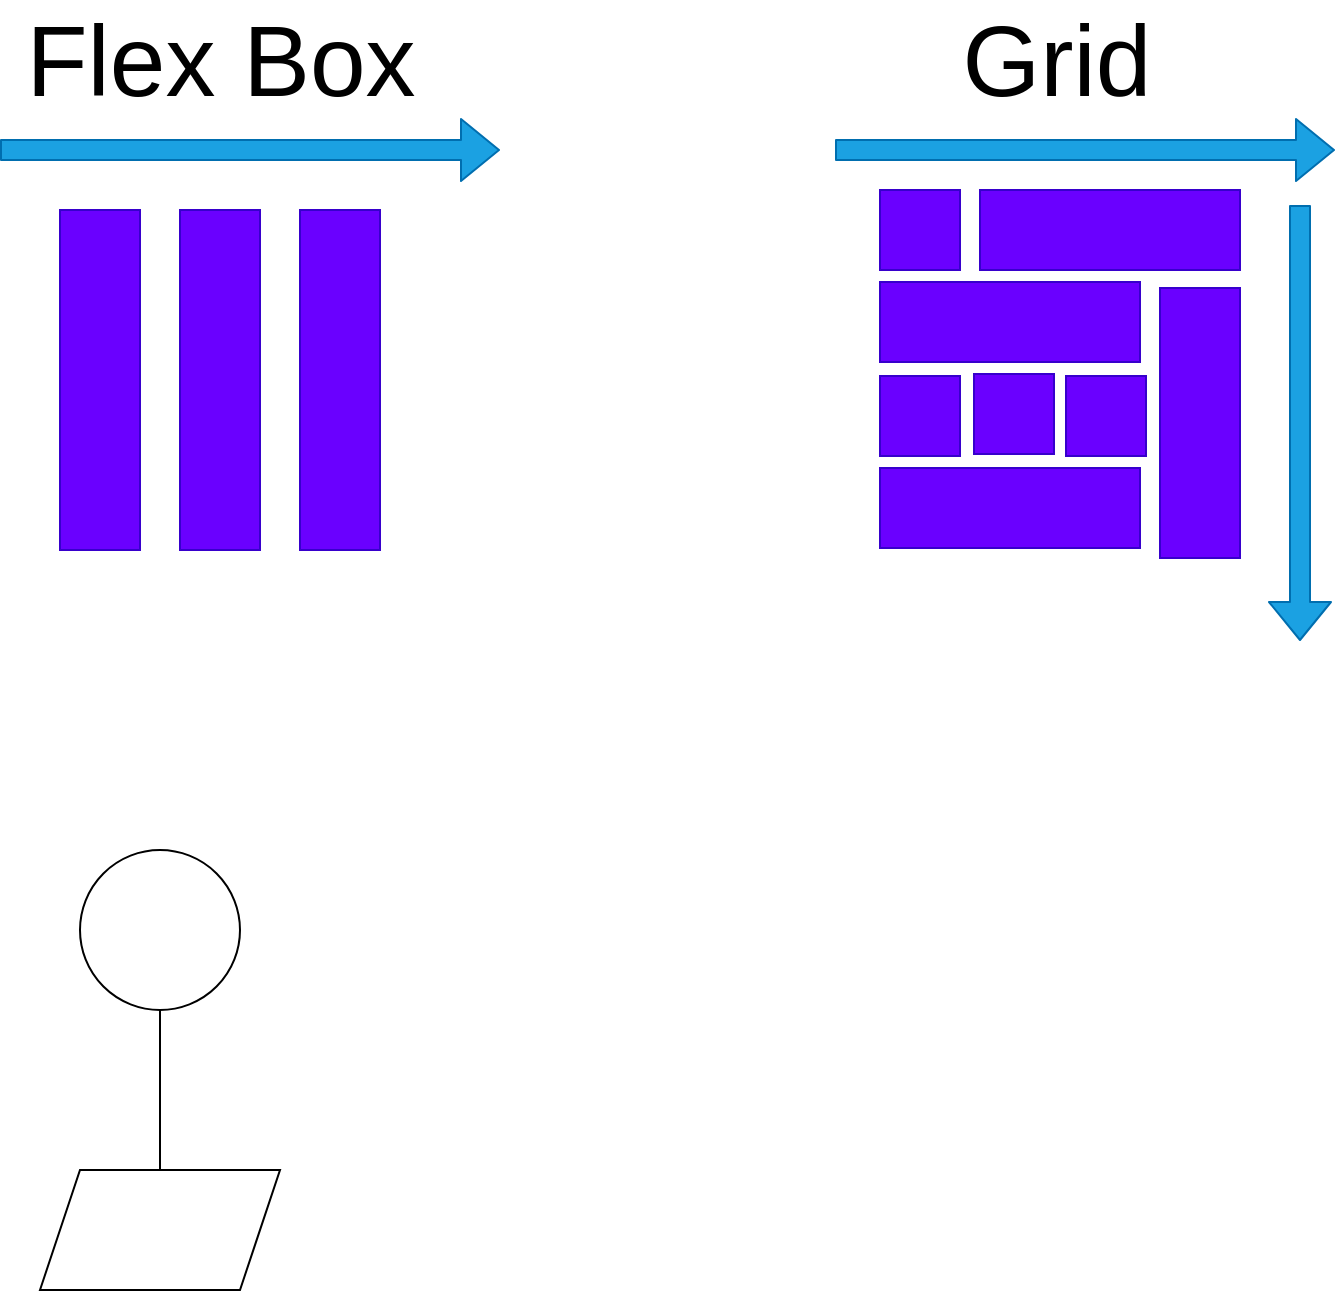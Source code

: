 <mxfile>
    <diagram id="3LlmiEPJYEcke78_NyM4" name="Page-1">
        <mxGraphModel dx="839" dy="750" grid="1" gridSize="10" guides="1" tooltips="1" connect="1" arrows="1" fold="1" page="1" pageScale="1" pageWidth="850" pageHeight="1100" math="0" shadow="0">
            <root>
                <mxCell id="0"/>
                <mxCell id="1" parent="0"/>
                <mxCell id="2" value="" style="whiteSpace=wrap;html=1;fillColor=#6a00ff;strokeColor=#3700CC;fontColor=#ffffff;" parent="1" vertex="1">
                    <mxGeometry x="90" y="340" width="40" height="170" as="geometry"/>
                </mxCell>
                <mxCell id="3" value="" style="whiteSpace=wrap;html=1;fillColor=#6a00ff;strokeColor=#3700CC;fontColor=#ffffff;" parent="1" vertex="1">
                    <mxGeometry x="150" y="340" width="40" height="170" as="geometry"/>
                </mxCell>
                <mxCell id="4" value="" style="whiteSpace=wrap;html=1;fillColor=#6a00ff;strokeColor=#3700CC;fontColor=#ffffff;" parent="1" vertex="1">
                    <mxGeometry x="210" y="340" width="40" height="170" as="geometry"/>
                </mxCell>
                <mxCell id="5" value="" style="shape=flexArrow;endArrow=classic;html=1;fillColor=#1ba1e2;strokeColor=#006EAF;" parent="1" edge="1">
                    <mxGeometry width="50" height="50" relative="1" as="geometry">
                        <mxPoint x="60" y="310" as="sourcePoint"/>
                        <mxPoint x="310" y="310" as="targetPoint"/>
                    </mxGeometry>
                </mxCell>
                <mxCell id="6" value="&lt;font style=&quot;font-size: 50px&quot;&gt;Flex Box&lt;/font&gt;" style="text;html=1;resizable=0;autosize=1;align=center;verticalAlign=middle;points=[];fillColor=none;strokeColor=none;rounded=0;" parent="1" vertex="1">
                    <mxGeometry x="65" y="250" width="210" height="30" as="geometry"/>
                </mxCell>
                <mxCell id="7" value="" style="whiteSpace=wrap;html=1;fillColor=#6a00ff;strokeColor=#3700CC;fontColor=#ffffff;" parent="1" vertex="1">
                    <mxGeometry x="500" y="330" width="40" height="40" as="geometry"/>
                </mxCell>
                <mxCell id="8" value="" style="whiteSpace=wrap;html=1;fillColor=#6a00ff;strokeColor=#3700CC;fontColor=#ffffff;" parent="1" vertex="1">
                    <mxGeometry x="550" y="330" width="130" height="40" as="geometry"/>
                </mxCell>
                <mxCell id="10" value="" style="whiteSpace=wrap;html=1;fillColor=#6a00ff;strokeColor=#3700CC;fontColor=#ffffff;rotation=90;" parent="1" vertex="1">
                    <mxGeometry x="592.5" y="426.5" width="135" height="40" as="geometry"/>
                </mxCell>
                <mxCell id="11" value="" style="whiteSpace=wrap;html=1;fillColor=#6a00ff;strokeColor=#3700CC;fontColor=#ffffff;" parent="1" vertex="1">
                    <mxGeometry x="500" y="376" width="130" height="40" as="geometry"/>
                </mxCell>
                <mxCell id="12" value="" style="whiteSpace=wrap;html=1;fillColor=#6a00ff;strokeColor=#3700CC;fontColor=#ffffff;" parent="1" vertex="1">
                    <mxGeometry x="547" y="422" width="40" height="40" as="geometry"/>
                </mxCell>
                <mxCell id="13" value="" style="whiteSpace=wrap;html=1;fillColor=#6a00ff;strokeColor=#3700CC;fontColor=#ffffff;" parent="1" vertex="1">
                    <mxGeometry x="500" y="423" width="40" height="40" as="geometry"/>
                </mxCell>
                <mxCell id="14" value="" style="whiteSpace=wrap;html=1;fillColor=#6a00ff;strokeColor=#3700CC;fontColor=#ffffff;" parent="1" vertex="1">
                    <mxGeometry x="593" y="423" width="40" height="40" as="geometry"/>
                </mxCell>
                <mxCell id="15" value="" style="whiteSpace=wrap;html=1;fillColor=#6a00ff;strokeColor=#3700CC;fontColor=#ffffff;" parent="1" vertex="1">
                    <mxGeometry x="500" y="469" width="130" height="40" as="geometry"/>
                </mxCell>
                <mxCell id="16" value="" style="shape=flexArrow;endArrow=classic;html=1;fillColor=#1ba1e2;strokeColor=#006EAF;" parent="1" edge="1">
                    <mxGeometry width="50" height="50" relative="1" as="geometry">
                        <mxPoint x="477.5" y="310" as="sourcePoint"/>
                        <mxPoint x="727.5" y="310" as="targetPoint"/>
                    </mxGeometry>
                </mxCell>
                <mxCell id="17" value="&lt;span style=&quot;font-size: 50px&quot;&gt;Grid&lt;/span&gt;" style="text;html=1;resizable=0;autosize=1;align=center;verticalAlign=middle;points=[];fillColor=none;strokeColor=none;rounded=0;" parent="1" vertex="1">
                    <mxGeometry x="532.5" y="250" width="110" height="30" as="geometry"/>
                </mxCell>
                <mxCell id="18" value="" style="shape=flexArrow;endArrow=classic;html=1;fillColor=#1ba1e2;strokeColor=#006EAF;" parent="1" edge="1">
                    <mxGeometry width="50" height="50" relative="1" as="geometry">
                        <mxPoint x="710" y="337.5" as="sourcePoint"/>
                        <mxPoint x="710" y="555.5" as="targetPoint"/>
                    </mxGeometry>
                </mxCell>
                <mxCell id="19" value="" style="ellipse;whiteSpace=wrap;html=1;aspect=fixed;" vertex="1" parent="1">
                    <mxGeometry x="100" y="660" width="80" height="80" as="geometry"/>
                </mxCell>
                <mxCell id="20" value="" style="endArrow=none;html=1;" edge="1" parent="1">
                    <mxGeometry width="50" height="50" relative="1" as="geometry">
                        <mxPoint x="140" y="820" as="sourcePoint"/>
                        <mxPoint x="140" y="740" as="targetPoint"/>
                    </mxGeometry>
                </mxCell>
                <mxCell id="21" value="" style="shape=parallelogram;perimeter=parallelogramPerimeter;whiteSpace=wrap;html=1;fixedSize=1;" vertex="1" parent="1">
                    <mxGeometry x="80" y="820" width="120" height="60" as="geometry"/>
                </mxCell>
            </root>
        </mxGraphModel>
    </diagram>
</mxfile>